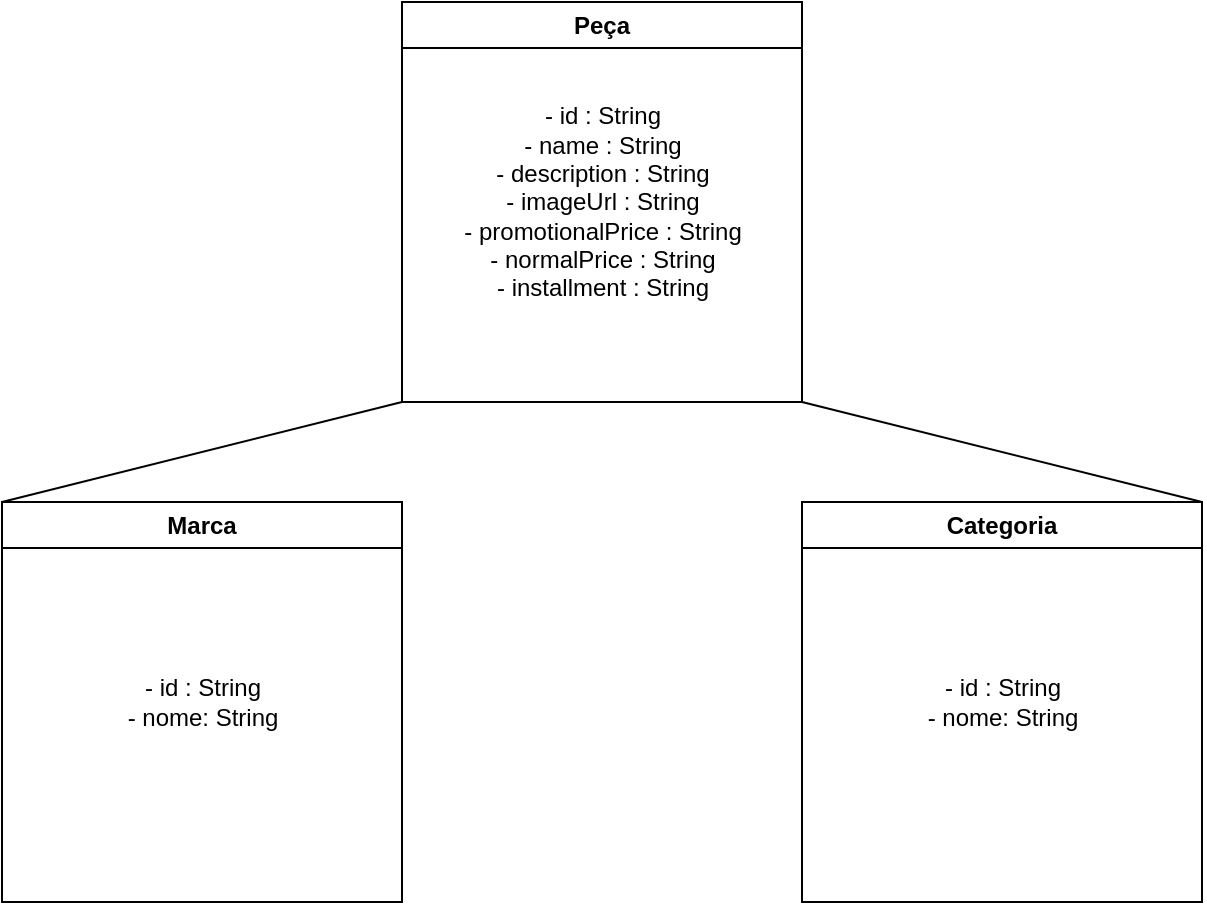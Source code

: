 <mxfile version="26.0.6">
  <diagram name="Página-1" id="4Ny5_3RxDCJveUC87pZp">
    <mxGraphModel dx="840" dy="418" grid="1" gridSize="10" guides="1" tooltips="1" connect="1" arrows="1" fold="1" page="1" pageScale="1" pageWidth="827" pageHeight="1169" math="0" shadow="0">
      <root>
        <mxCell id="0" />
        <mxCell id="1" parent="0" />
        <mxCell id="WdkzXNTWqGoaiv-2nKPi-7" value="Categoria" style="swimlane;whiteSpace=wrap;html=1;" vertex="1" parent="1">
          <mxGeometry x="514" y="260" width="200" height="200" as="geometry">
            <mxRectangle x="90" y="260" width="140" height="30" as="alternateBounds" />
          </mxGeometry>
        </mxCell>
        <mxCell id="WdkzXNTWqGoaiv-2nKPi-15" value="- id : String&lt;div&gt;- nome: String&lt;/div&gt;" style="text;html=1;align=center;verticalAlign=middle;resizable=0;points=[];autosize=1;strokeColor=none;fillColor=none;" vertex="1" parent="WdkzXNTWqGoaiv-2nKPi-7">
          <mxGeometry x="50" y="80" width="100" height="40" as="geometry" />
        </mxCell>
        <mxCell id="WdkzXNTWqGoaiv-2nKPi-9" value="Peça" style="swimlane;whiteSpace=wrap;html=1;startSize=23;" vertex="1" parent="1">
          <mxGeometry x="314" y="10" width="200" height="200" as="geometry">
            <mxRectangle x="90" y="260" width="140" height="30" as="alternateBounds" />
          </mxGeometry>
        </mxCell>
        <mxCell id="WdkzXNTWqGoaiv-2nKPi-13" value="- id : String&lt;div&gt;- name : String&lt;/div&gt;&lt;div&gt;- description : String&lt;/div&gt;&lt;div&gt;- imageUrl : String&lt;/div&gt;&lt;div&gt;-&amp;nbsp;promotionalPrice : String&lt;/div&gt;&lt;div&gt;-&amp;nbsp;normalPrice : String&lt;/div&gt;&lt;div&gt;-&amp;nbsp;installment : String&lt;/div&gt;" style="text;html=1;align=center;verticalAlign=middle;resizable=0;points=[];autosize=1;strokeColor=none;fillColor=none;" vertex="1" parent="WdkzXNTWqGoaiv-2nKPi-9">
          <mxGeometry x="20" y="45" width="160" height="110" as="geometry" />
        </mxCell>
        <mxCell id="WdkzXNTWqGoaiv-2nKPi-10" value="Marca" style="swimlane;whiteSpace=wrap;html=1;startSize=23;" vertex="1" parent="1">
          <mxGeometry x="114" y="260" width="200" height="200" as="geometry">
            <mxRectangle x="90" y="260" width="140" height="30" as="alternateBounds" />
          </mxGeometry>
        </mxCell>
        <mxCell id="WdkzXNTWqGoaiv-2nKPi-14" value="- id : String&lt;div&gt;- nome: String&lt;/div&gt;" style="text;html=1;align=center;verticalAlign=middle;resizable=0;points=[];autosize=1;strokeColor=none;fillColor=none;" vertex="1" parent="WdkzXNTWqGoaiv-2nKPi-10">
          <mxGeometry x="50" y="80" width="100" height="40" as="geometry" />
        </mxCell>
        <mxCell id="WdkzXNTWqGoaiv-2nKPi-11" value="" style="endArrow=none;html=1;rounded=0;entryX=0;entryY=1;entryDx=0;entryDy=0;exitX=0;exitY=0;exitDx=0;exitDy=0;" edge="1" parent="1" source="WdkzXNTWqGoaiv-2nKPi-10" target="WdkzXNTWqGoaiv-2nKPi-9">
          <mxGeometry width="50" height="50" relative="1" as="geometry">
            <mxPoint x="390" y="300" as="sourcePoint" />
            <mxPoint x="440" y="250" as="targetPoint" />
            <Array as="points" />
          </mxGeometry>
        </mxCell>
        <mxCell id="WdkzXNTWqGoaiv-2nKPi-12" value="" style="endArrow=none;html=1;rounded=0;entryX=1;entryY=0;entryDx=0;entryDy=0;exitX=1;exitY=1;exitDx=0;exitDy=0;" edge="1" parent="1" source="WdkzXNTWqGoaiv-2nKPi-9" target="WdkzXNTWqGoaiv-2nKPi-7">
          <mxGeometry width="50" height="50" relative="1" as="geometry">
            <mxPoint x="390" y="300" as="sourcePoint" />
            <mxPoint x="440" y="250" as="targetPoint" />
          </mxGeometry>
        </mxCell>
      </root>
    </mxGraphModel>
  </diagram>
</mxfile>
